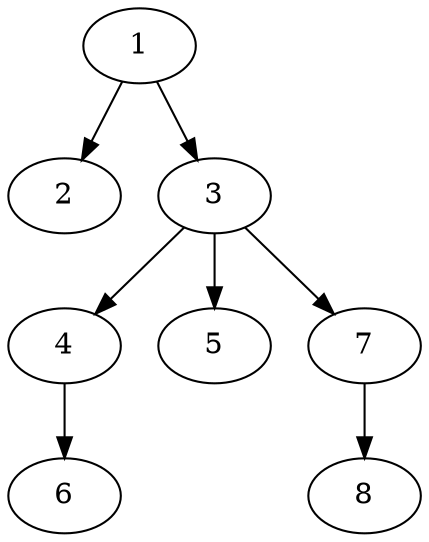 // DAG automatically generated by daggen at Fri May 24 12:58:02 2024
// daggen-master/daggen -n 8 --fat 0.5 --density 0.5 --regular 0.5 --jump 2 --minalpha 20 --maxalpha 50 --dot -o dags_dot_8/sim_4.dot 
digraph G {
  1 [size="231928233984", alpha="35.81"]
  1 -> 2 [size ="301989888"]
  1 -> 3 [size ="301989888"]
  2 [size="1073741824000", alpha="48.40"]
  3 [size="126608078676", alpha="27.60"]
  3 -> 4 [size ="209715200"]
  3 -> 5 [size ="209715200"]
  3 -> 7 [size ="209715200"]
  4 [size="528160710205", alpha="47.57"]
  4 -> 6 [size ="411041792"]
  5 [size="24536596886", alpha="39.82"]
  6 [size="368293445632", alpha="41.83"]
  7 [size="1327491698811", alpha="49.11"]
  7 -> 8 [size ="838860800"]
  8 [size="1393641376155", alpha="31.00"]
}
